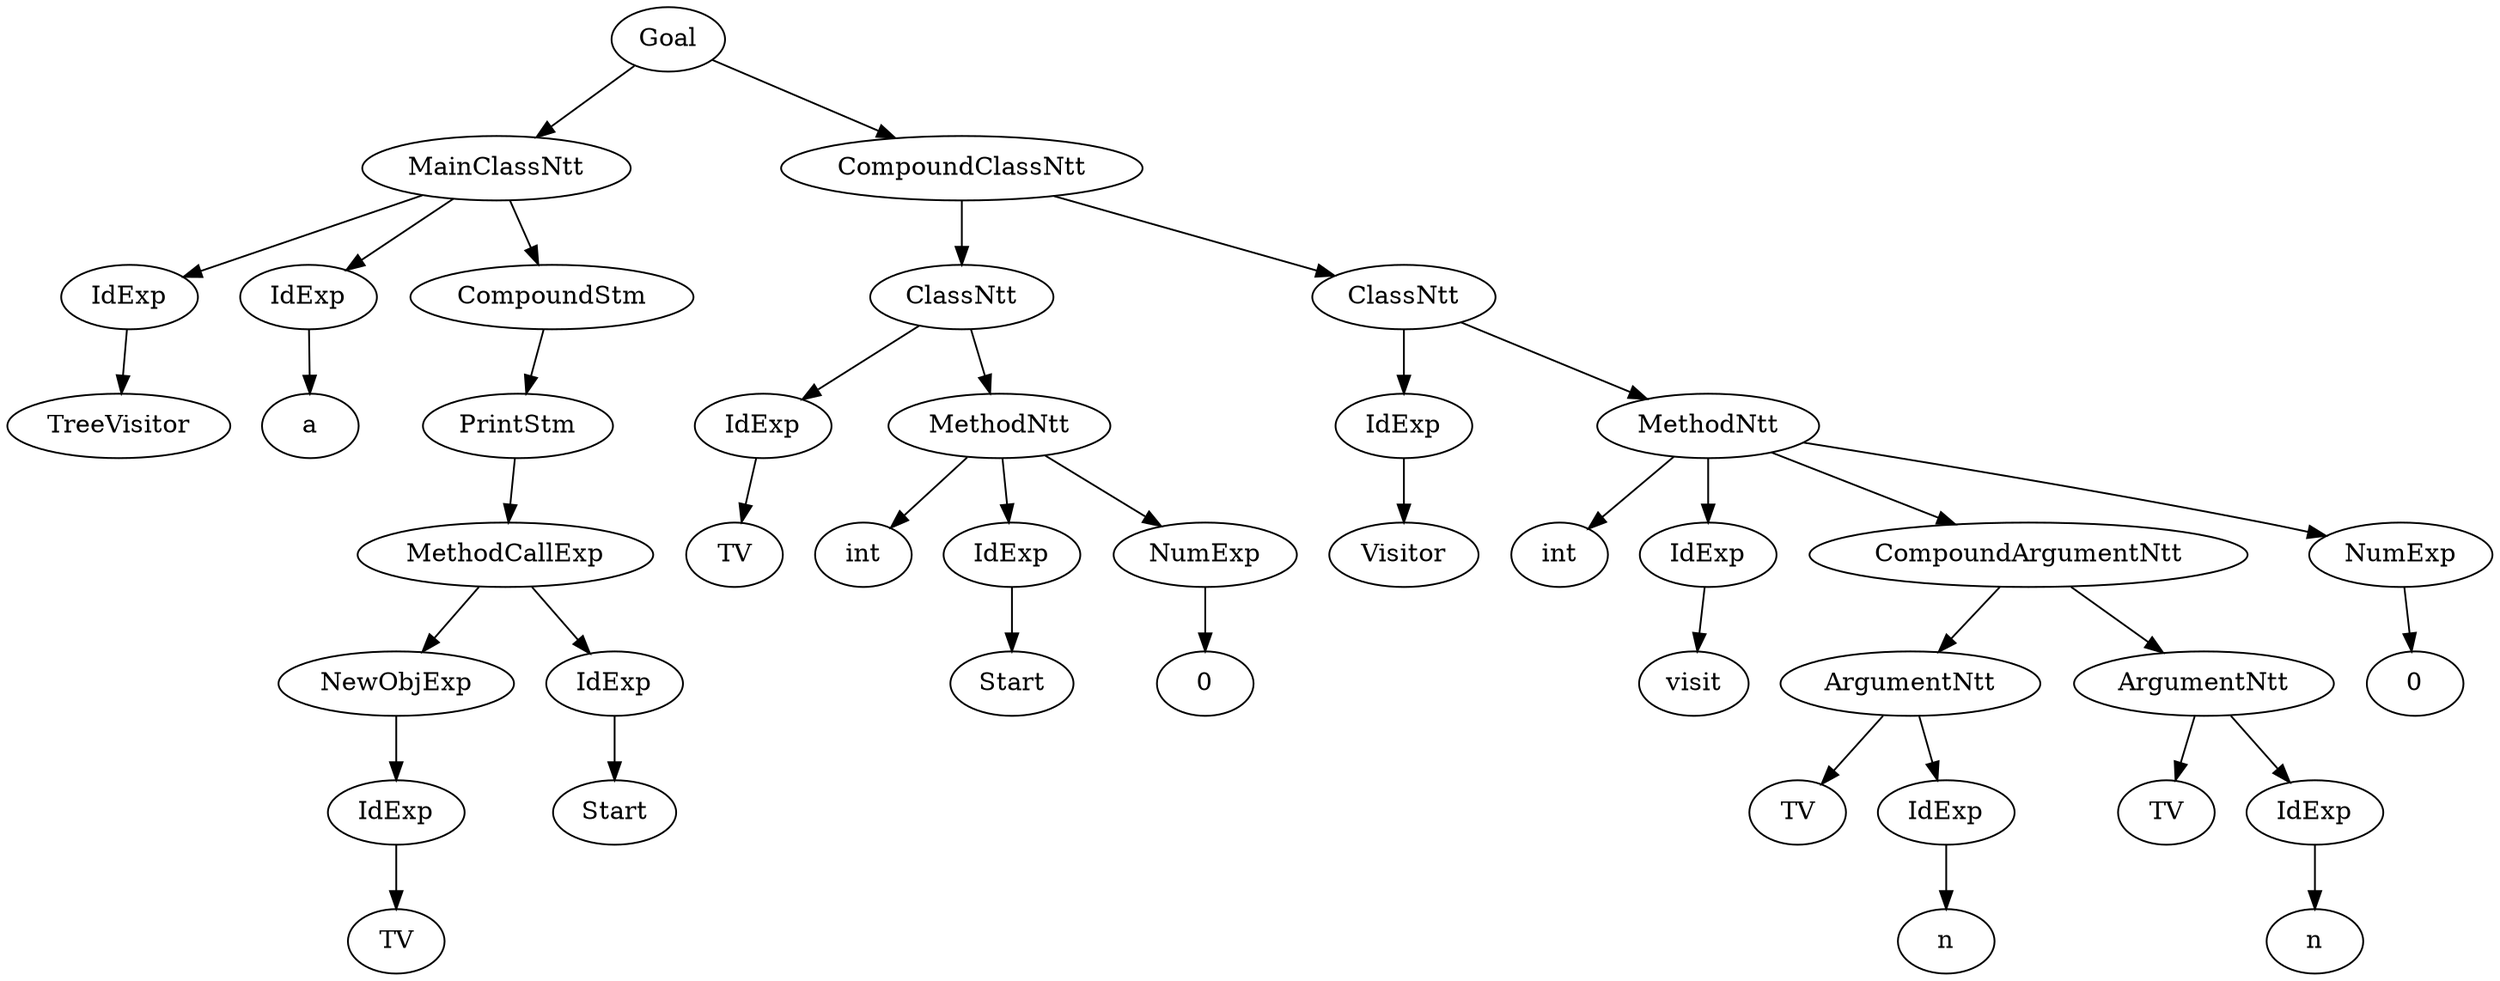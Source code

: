 digraph my_graph {
-1255143248;
-1255143248[label = "Goal"];
-1255143248->-1255142624;
-1255142624[label = "MainClassNtt"];
-1255142624->-1259335792
-1259335792[label = "IdExp"];
-1259335792->-1259335776;
-1259335776[label = "TreeVisitor"];
-1255142624->-1259335856
-1259335856[label = "IdExp"];
-1259335856->-1259335840;
-1259335840[label = "a"];
-1255142624->-1255142576;
-1255142576[label = "CompoundStm"];
-1255142576->-1257240656;
-1257240656[label = "PrintStm"];
-1257240656->-1255142528
-1255142528[label = "MethodCallExp"];
-1255142528->-1255142480
-1255142480[label = "NewObjExp"];
-1255142480->-1259335920
-1259335920[label = "IdExp"];
-1259335920->-1259335904;
-1259335904[label = "TV"];
-1255142528->-1259335984
-1259335984[label = "IdExp"];
-1259335984->-1259335968;
-1259335968[label = "Start"];
-1255143248->-1255143200;
-1255143200[label = "CompoundClassNtt"];
-1255143200->-1255142768;
-1255142768[label = "ClassNtt"];
-1255142768->-1259336048
-1259336048[label = "IdExp"];
-1259336048->-1259336032;
-1259336032[label = "TV"];
-1255142768->-1259336176;
-1259336176[label = "MethodNtt"];
-1259336176->-1257240688;
-1257240688[label = "int" ];
-1259336176->-1259336112
-1259336112[label = "IdExp"];
-1259336112->-1259336096;
-1259336096[label = "Start"];
-1259336176->-1255142672
-1255142672[label = "NumExp"];
-1255142672->-1255142656;
-1255142656[label = "0"];
-1255143200->-1255143152;
-1255143152[label = "ClassNtt"];
-1255143152->-1259336240
-1259336240[label = "IdExp"];
-1259336240->-1259336224;
-1259336224[label = "Visitor"];
-1255143152->-1259336752;
-1259336752[label = "MethodNtt"];
-1259336752->-1257240720;
-1257240720[label = "int" ];
-1259336752->-1259336304
-1259336304[label = "IdExp"];
-1259336304->-1259336288;
-1259336288[label = "visit"];
-1259336752->-1255143008;
-1255143008[label = "CompoundArgumentNtt"];
-1255143008->-1255142864;
-1255142864[label = "ArgumentNtt"];
-1255142864->-1259336432;
-1259336432[label = "TV" ];
-1255142864->-1259336496
-1259336496[label = "IdExp"];
-1259336496->-1259336480;
-1259336480[label = "n"];
-1255143008->-1255142960;
-1255142960[label = "ArgumentNtt"];
-1255142960->-1259336624;
-1259336624[label = "TV" ];
-1255142960->-1259336688
-1259336688[label = "IdExp"];
-1259336688->-1259336672;
-1259336672[label = "n"];
-1259336752->-1255143056
-1255143056[label = "NumExp"];
-1255143056->-1255143040;
-1255143040[label = "0"];

}